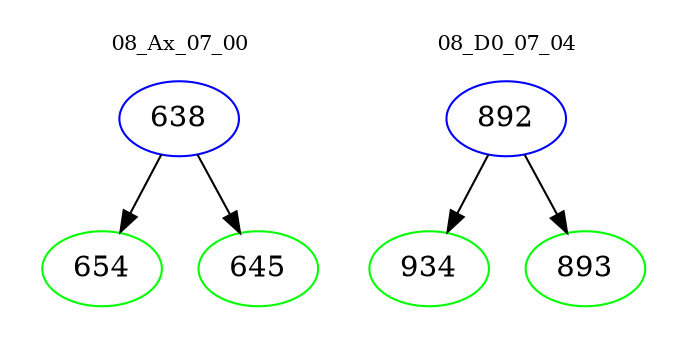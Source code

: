 digraph{
subgraph cluster_0 {
color = white
label = "08_Ax_07_00";
fontsize=10;
T0_638 [label="638", color="blue"]
T0_638 -> T0_654 [color="black"]
T0_654 [label="654", color="green"]
T0_638 -> T0_645 [color="black"]
T0_645 [label="645", color="green"]
}
subgraph cluster_1 {
color = white
label = "08_D0_07_04";
fontsize=10;
T1_892 [label="892", color="blue"]
T1_892 -> T1_934 [color="black"]
T1_934 [label="934", color="green"]
T1_892 -> T1_893 [color="black"]
T1_893 [label="893", color="green"]
}
}
